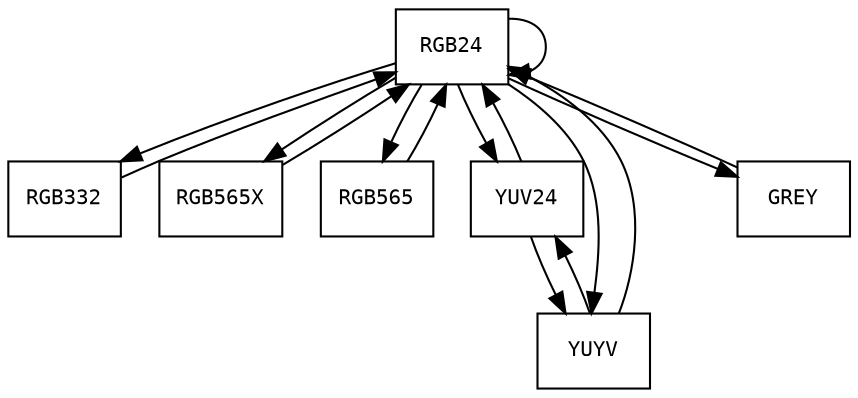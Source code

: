 digraph mpix_op_convert_list {
    node [fontname=monospace, fontsize=10, shape=record];

    RGB24 [ label="RGB24" URL="@ref MPIX_FMT_RGB24"];
    RGB24 [ label="RGB24" URL="@ref MPIX_FMT_RGB24"];
    RGB24 -> RGB24 [label="", fontname=monospace, fontsize=9];

    RGB24 [ label="RGB24" URL="@ref MPIX_FMT_RGB24"];
    RGB332 [ label="RGB332" URL="@ref MPIX_FMT_RGB332"];
    RGB24 -> RGB332 [label="", fontname=monospace, fontsize=9];

    RGB332 [ label="RGB332" URL="@ref MPIX_FMT_RGB332"];
    RGB24 [ label="RGB24" URL="@ref MPIX_FMT_RGB24"];
    RGB332 -> RGB24 [label="", fontname=monospace, fontsize=9];

    RGB24 [ label="RGB24" URL="@ref MPIX_FMT_RGB24"];
    RGB565X [ label="RGB565X" URL="@ref MPIX_FMT_RGB565X"];
    RGB24 -> RGB565X [label="", fontname=monospace, fontsize=9];

    RGB24 [ label="RGB24" URL="@ref MPIX_FMT_RGB24"];
    RGB565 [ label="RGB565" URL="@ref MPIX_FMT_RGB565"];
    RGB24 -> RGB565 [label="", fontname=monospace, fontsize=9];

    RGB565X [ label="RGB565X" URL="@ref MPIX_FMT_RGB565X"];
    RGB24 [ label="RGB24" URL="@ref MPIX_FMT_RGB24"];
    RGB565X -> RGB24 [label="", fontname=monospace, fontsize=9];

    RGB565 [ label="RGB565" URL="@ref MPIX_FMT_RGB565"];
    RGB24 [ label="RGB24" URL="@ref MPIX_FMT_RGB24"];
    RGB565 -> RGB24 [label="", fontname=monospace, fontsize=9];

    YUV24 [ label="YUV24" URL="@ref MPIX_FMT_YUV24"];
    RGB24 [ label="RGB24" URL="@ref MPIX_FMT_RGB24"];
    YUV24 -> RGB24 [label="", fontname=monospace, fontsize=9];

    RGB24 [ label="RGB24" URL="@ref MPIX_FMT_RGB24"];
    YUV24 [ label="YUV24" URL="@ref MPIX_FMT_YUV24"];
    RGB24 -> YUV24 [label="", fontname=monospace, fontsize=9];

    YUV24 [ label="YUV24" URL="@ref MPIX_FMT_YUV24"];
    YUYV [ label="YUYV" URL="@ref MPIX_FMT_YUYV"];
    YUV24 -> YUYV [label="", fontname=monospace, fontsize=9];

    YUYV [ label="YUYV" URL="@ref MPIX_FMT_YUYV"];
    YUV24 [ label="YUV24" URL="@ref MPIX_FMT_YUV24"];
    YUYV -> YUV24 [label="", fontname=monospace, fontsize=9];

    RGB24 [ label="RGB24" URL="@ref MPIX_FMT_RGB24"];
    YUYV [ label="YUYV" URL="@ref MPIX_FMT_YUYV"];
    RGB24 -> YUYV [label="", fontname=monospace, fontsize=9];

    YUYV [ label="YUYV" URL="@ref MPIX_FMT_YUYV"];
    RGB24 [ label="RGB24" URL="@ref MPIX_FMT_RGB24"];
    YUYV -> RGB24 [label="", fontname=monospace, fontsize=9];

    GREY [ label="GREY" URL="@ref MPIX_FMT_GREY"];
    RGB24 [ label="RGB24" URL="@ref MPIX_FMT_RGB24"];
    GREY -> RGB24 [label="", fontname=monospace, fontsize=9];

    RGB24 [ label="RGB24" URL="@ref MPIX_FMT_RGB24"];
    GREY [ label="GREY" URL="@ref MPIX_FMT_GREY"];
    RGB24 -> GREY [label="", fontname=monospace, fontsize=9];
}
